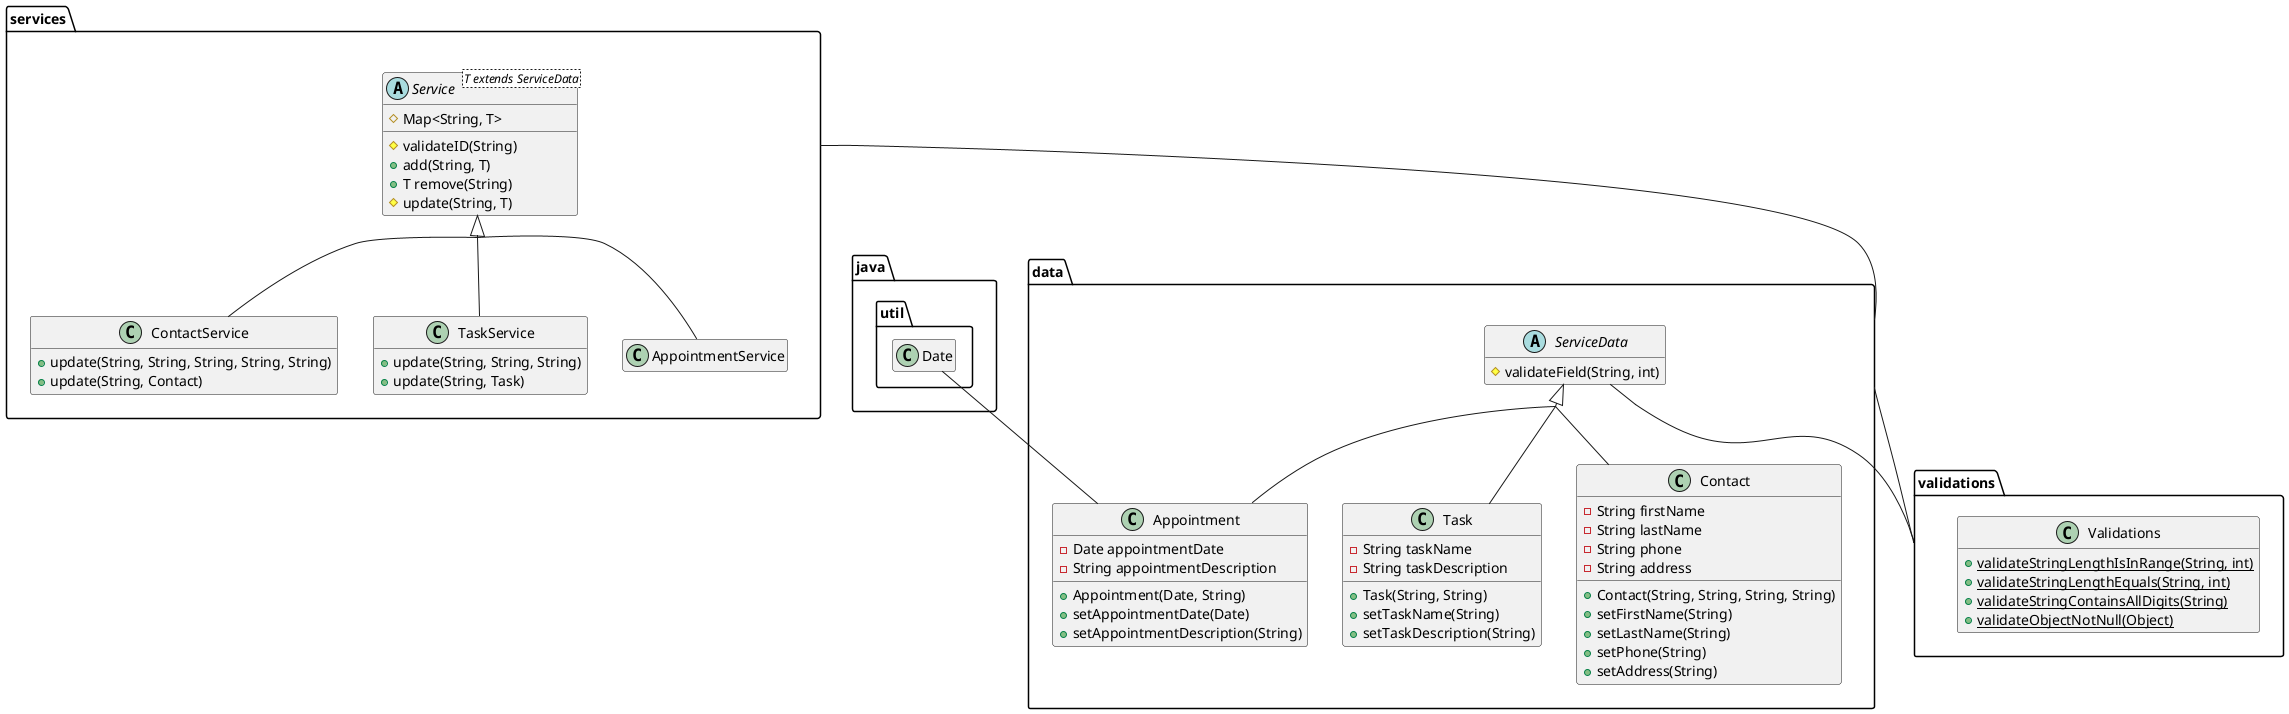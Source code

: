 @startuml

skinparam groupInheritance 2
page 2x2
skinparam pageMargin 10
skinparam pageExternalColor gray
skinparam pageBorderColor black
hide empty members

'skinparam genericDisplay old


package services {
    abstract class Service<T extends ServiceData> {
        #Map<String, T>
        #validateID(String)
        +add(String, T)
        +T remove(String)
        #update(String, T)
    }
    class ContactService extends Service {
        +update(String, String, String, String, String)
        +update(String, Contact)
    }
    class TaskService extends Service {
        +update(String, String, String)
        +update(String, Task)
    }
    class AppointmentService extends Service {

    }
}

package data {
    abstract class ServiceData {
        #validateField(String, int)
    }
    class Contact extends ServiceData {
        -String firstName
        -String lastName
        -String phone
        -String address
        +Contact(String, String, String, String)
        +setFirstName(String)
        +setLastName(String)
        +setPhone(String)
        +setAddress(String)
    }
    class Task extends ServiceData {
        -String taskName
        -String taskDescription
        +Task(String, String)
        +setTaskName(String)
        +setTaskDescription(String)
    }
    class Appointment extends ServiceData {
        -Date appointmentDate
        -String appointmentDescription
        +Appointment(Date, String)
        +setAppointmentDate(Date)
        +setAppointmentDescription(String)
    }
}


package validations {
    class Validations {
        {static} +validateStringLengthIsInRange(String, int)
        {static} +validateStringLengthEquals(String, int)
        {static} +validateStringContainsAllDigits(String)
        {static} +validateObjectNotNull(Object)
    }
'    note left of Validations::validateObjectNotNull
'    "Test"
'    end note
}

class java.util.Date

services -- data
data -- validations
ServiceData -- validations
java.util.Date -- Appointment



@enduml